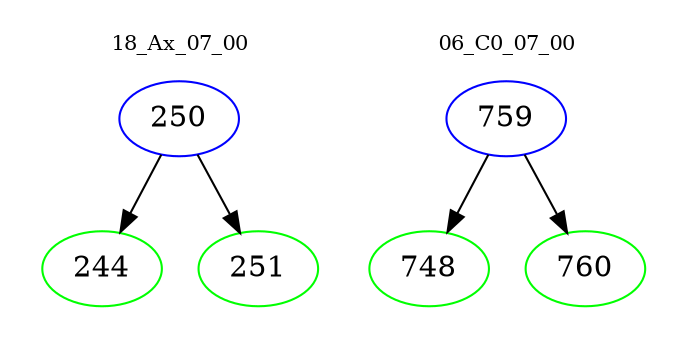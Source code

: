 digraph{
subgraph cluster_0 {
color = white
label = "18_Ax_07_00";
fontsize=10;
T0_250 [label="250", color="blue"]
T0_250 -> T0_244 [color="black"]
T0_244 [label="244", color="green"]
T0_250 -> T0_251 [color="black"]
T0_251 [label="251", color="green"]
}
subgraph cluster_1 {
color = white
label = "06_C0_07_00";
fontsize=10;
T1_759 [label="759", color="blue"]
T1_759 -> T1_748 [color="black"]
T1_748 [label="748", color="green"]
T1_759 -> T1_760 [color="black"]
T1_760 [label="760", color="green"]
}
}
